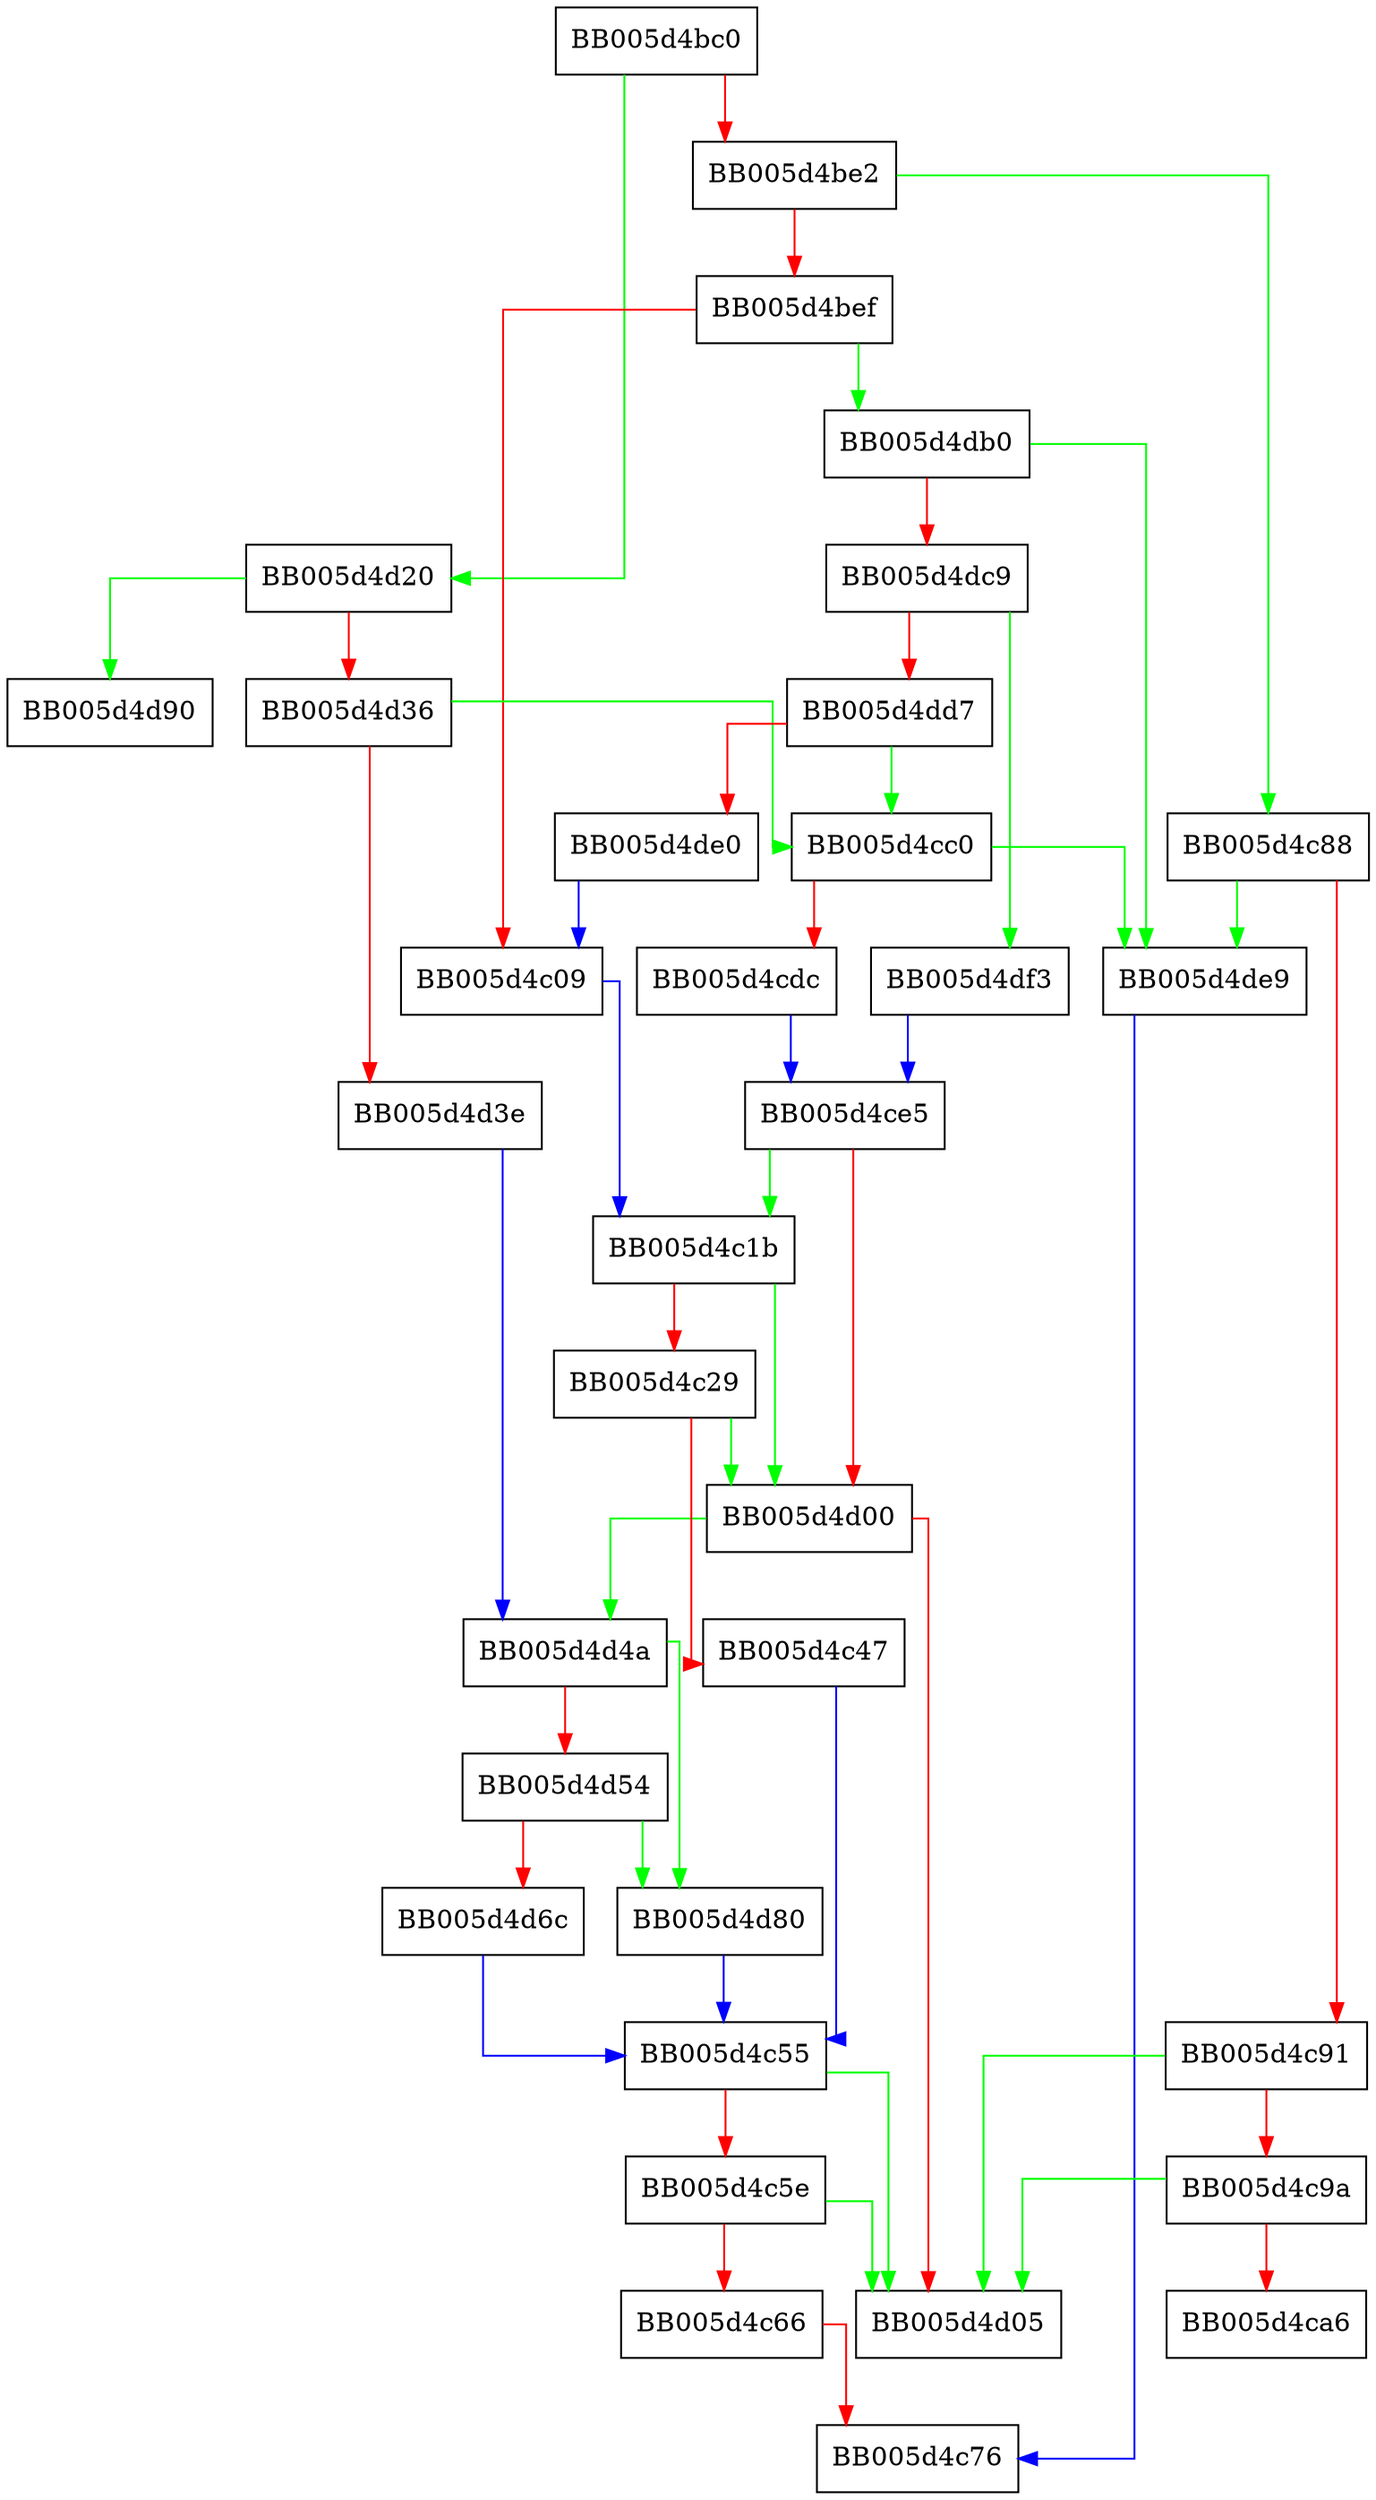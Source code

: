 digraph EVP_PKEY_cmp_parameters {
  node [shape="box"];
  graph [splines=ortho];
  BB005d4bc0 -> BB005d4d20 [color="green"];
  BB005d4bc0 -> BB005d4be2 [color="red"];
  BB005d4be2 -> BB005d4c88 [color="green"];
  BB005d4be2 -> BB005d4bef [color="red"];
  BB005d4bef -> BB005d4db0 [color="green"];
  BB005d4bef -> BB005d4c09 [color="red"];
  BB005d4c09 -> BB005d4c1b [color="blue"];
  BB005d4c1b -> BB005d4d00 [color="green"];
  BB005d4c1b -> BB005d4c29 [color="red"];
  BB005d4c29 -> BB005d4d00 [color="green"];
  BB005d4c29 -> BB005d4c47 [color="red"];
  BB005d4c47 -> BB005d4c55 [color="blue"];
  BB005d4c55 -> BB005d4d05 [color="green"];
  BB005d4c55 -> BB005d4c5e [color="red"];
  BB005d4c5e -> BB005d4d05 [color="green"];
  BB005d4c5e -> BB005d4c66 [color="red"];
  BB005d4c66 -> BB005d4c76 [color="red"];
  BB005d4c88 -> BB005d4de9 [color="green"];
  BB005d4c88 -> BB005d4c91 [color="red"];
  BB005d4c91 -> BB005d4d05 [color="green"];
  BB005d4c91 -> BB005d4c9a [color="red"];
  BB005d4c9a -> BB005d4d05 [color="green"];
  BB005d4c9a -> BB005d4ca6 [color="red"];
  BB005d4cc0 -> BB005d4de9 [color="green"];
  BB005d4cc0 -> BB005d4cdc [color="red"];
  BB005d4cdc -> BB005d4ce5 [color="blue"];
  BB005d4ce5 -> BB005d4c1b [color="green"];
  BB005d4ce5 -> BB005d4d00 [color="red"];
  BB005d4d00 -> BB005d4d4a [color="green"];
  BB005d4d00 -> BB005d4d05 [color="red"];
  BB005d4d20 -> BB005d4d90 [color="green"];
  BB005d4d20 -> BB005d4d36 [color="red"];
  BB005d4d36 -> BB005d4cc0 [color="green"];
  BB005d4d36 -> BB005d4d3e [color="red"];
  BB005d4d3e -> BB005d4d4a [color="blue"];
  BB005d4d4a -> BB005d4d80 [color="green"];
  BB005d4d4a -> BB005d4d54 [color="red"];
  BB005d4d54 -> BB005d4d80 [color="green"];
  BB005d4d54 -> BB005d4d6c [color="red"];
  BB005d4d6c -> BB005d4c55 [color="blue"];
  BB005d4d80 -> BB005d4c55 [color="blue"];
  BB005d4db0 -> BB005d4de9 [color="green"];
  BB005d4db0 -> BB005d4dc9 [color="red"];
  BB005d4dc9 -> BB005d4df3 [color="green"];
  BB005d4dc9 -> BB005d4dd7 [color="red"];
  BB005d4dd7 -> BB005d4cc0 [color="green"];
  BB005d4dd7 -> BB005d4de0 [color="red"];
  BB005d4de0 -> BB005d4c09 [color="blue"];
  BB005d4de9 -> BB005d4c76 [color="blue"];
  BB005d4df3 -> BB005d4ce5 [color="blue"];
}